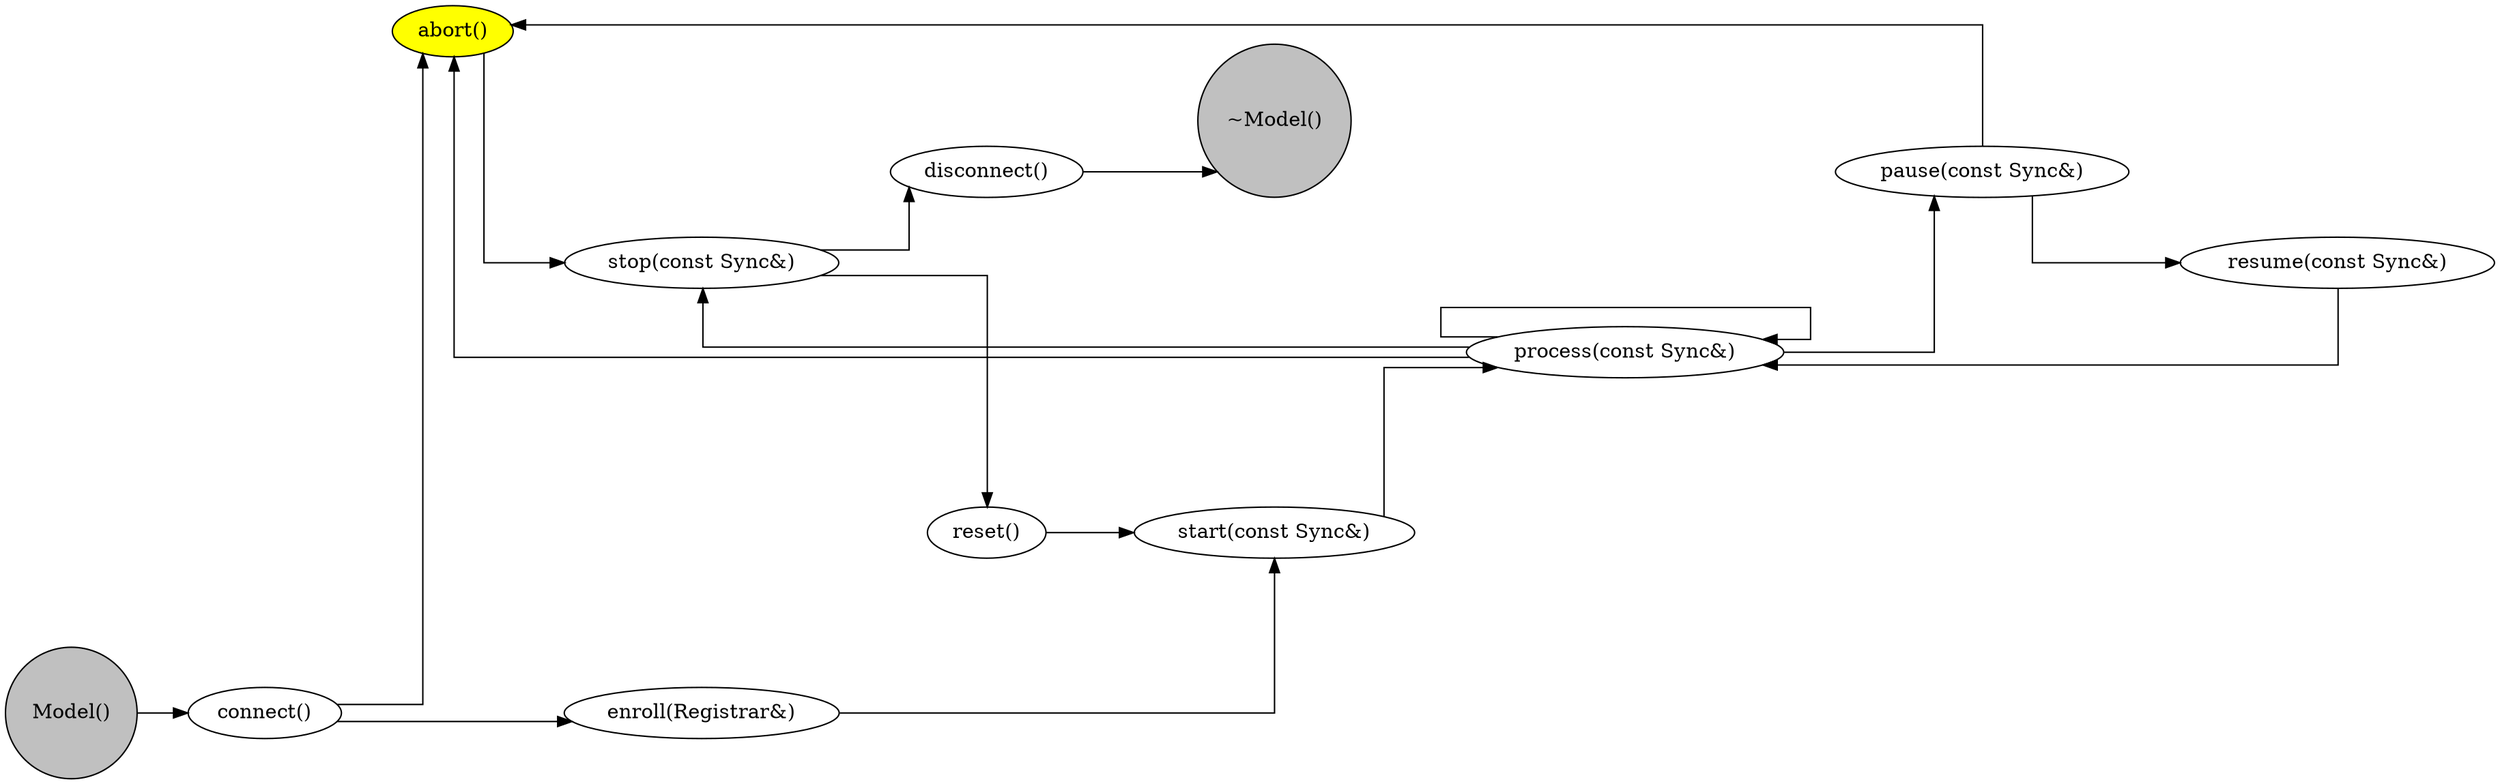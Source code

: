 digraph {
    graph [splines=ortho, nodesep=1, rankdir=LR];

    {
        node [shape=circle style=filled fillcolor=gray]
        "Model()" "~Model()"
    };

    {
        node [style=filled fillcolor=yellow]
        "abort()"
    };

    {
        node [group=1]
        "Model()" "~Model()" "connect()" "disconnect()" "enroll(Registrar&)"
        "start(const Sync&)" "process(const Sync&)" "stop(const Sync&)"
    };

    "Model()" -> "connect()";
    "connect()" -> "enroll(Registrar&)";
    "enroll(Registrar&)" -> "start(const Sync&)";
    "start(const Sync&)" -> "process(const Sync&)";
    "process(const Sync&)" -> "process(const Sync&)" [splines=curved];
    "process(const Sync&)" -> "stop(const Sync&)";
    "stop(const Sync&)" -> "disconnect()";
    "disconnect()" -> "~Model()";

    // Pause behavior
    "process(const Sync&)" -> "pause(const Sync&)";
    "pause(const Sync&)" -> "resume(const Sync&)";
    "resume(const Sync&)" -> "process(const Sync&)";

    // Reset behavior
    "stop(const Sync&)" -> "reset()";
    "reset()" -> "start(const Sync&)";

    // Abort behavior
    "connect()" -> "abort()";
    "process(const Sync&)" -> "abort()";
    "pause(const Sync&)" -> "abort()";
    "abort()" -> "stop(const Sync&)";
}
